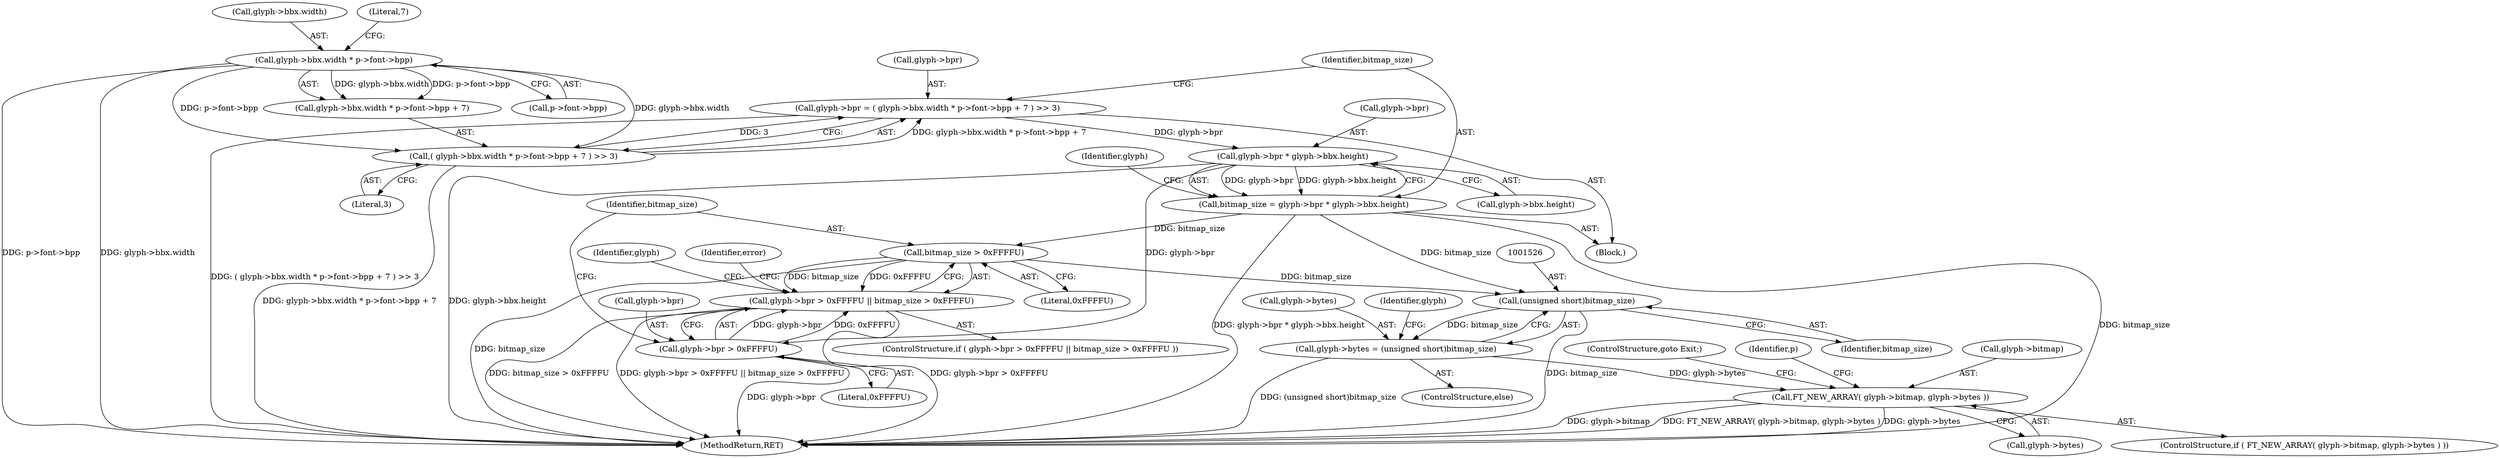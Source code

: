 digraph "0_savannah_07bdb6e289c7954e2a533039dc93c1c136099d2d@integer" {
"1001475" [label="(Call,glyph->bpr = ( glyph->bbx.width * p->font->bpp + 7 ) >> 3)"];
"1001479" [label="(Call,( glyph->bbx.width * p->font->bpp + 7 ) >> 3)"];
"1001481" [label="(Call,glyph->bbx.width * p->font->bpp)"];
"1001496" [label="(Call,glyph->bpr * glyph->bbx.height)"];
"1001494" [label="(Call,bitmap_size = glyph->bpr * glyph->bbx.height)"];
"1001512" [label="(Call,bitmap_size > 0xFFFFU)"];
"1001506" [label="(Call,glyph->bpr > 0xFFFFU || bitmap_size > 0xFFFFU)"];
"1001525" [label="(Call,(unsigned short)bitmap_size)"];
"1001521" [label="(Call,glyph->bytes = (unsigned short)bitmap_size)"];
"1001529" [label="(Call,FT_NEW_ARRAY( glyph->bitmap, glyph->bytes ))"];
"1001507" [label="(Call,glyph->bpr > 0xFFFFU)"];
"1001461" [label="(Block,)"];
"1001511" [label="(Literal,0xFFFFU)"];
"1001520" [label="(ControlStructure,else)"];
"1001497" [label="(Call,glyph->bpr)"];
"1001514" [label="(Literal,0xFFFFU)"];
"1001480" [label="(Call,glyph->bbx.width * p->font->bpp + 7)"];
"1001529" [label="(Call,FT_NEW_ARRAY( glyph->bitmap, glyph->bytes ))"];
"1001495" [label="(Identifier,bitmap_size)"];
"1001523" [label="(Identifier,glyph)"];
"1001493" [label="(Literal,3)"];
"1001539" [label="(Identifier,p)"];
"1001482" [label="(Call,glyph->bbx.width)"];
"1001530" [label="(Call,glyph->bitmap)"];
"1001525" [label="(Call,(unsigned short)bitmap_size)"];
"1001487" [label="(Call,p->font->bpp)"];
"1001512" [label="(Call,bitmap_size > 0xFFFFU)"];
"1001507" [label="(Call,glyph->bpr > 0xFFFFU)"];
"1001521" [label="(Call,glyph->bytes = (unsigned short)bitmap_size)"];
"1001571" [label="(MethodReturn,RET)"];
"1001517" [label="(Identifier,error)"];
"1001476" [label="(Call,glyph->bpr)"];
"1001533" [label="(Call,glyph->bytes)"];
"1001492" [label="(Literal,7)"];
"1001506" [label="(Call,glyph->bpr > 0xFFFFU || bitmap_size > 0xFFFFU)"];
"1001496" [label="(Call,glyph->bpr * glyph->bbx.height)"];
"1001513" [label="(Identifier,bitmap_size)"];
"1001528" [label="(ControlStructure,if ( FT_NEW_ARRAY( glyph->bitmap, glyph->bytes ) ))"];
"1001505" [label="(ControlStructure,if ( glyph->bpr > 0xFFFFU || bitmap_size > 0xFFFFU ))"];
"1001508" [label="(Call,glyph->bpr)"];
"1001479" [label="(Call,( glyph->bbx.width * p->font->bpp + 7 ) >> 3)"];
"1001509" [label="(Identifier,glyph)"];
"1001527" [label="(Identifier,bitmap_size)"];
"1001522" [label="(Call,glyph->bytes)"];
"1001536" [label="(ControlStructure,goto Exit;)"];
"1001494" [label="(Call,bitmap_size = glyph->bpr * glyph->bbx.height)"];
"1001500" [label="(Call,glyph->bbx.height)"];
"1001475" [label="(Call,glyph->bpr = ( glyph->bbx.width * p->font->bpp + 7 ) >> 3)"];
"1001531" [label="(Identifier,glyph)"];
"1001481" [label="(Call,glyph->bbx.width * p->font->bpp)"];
"1001475" -> "1001461"  [label="AST: "];
"1001475" -> "1001479"  [label="CFG: "];
"1001476" -> "1001475"  [label="AST: "];
"1001479" -> "1001475"  [label="AST: "];
"1001495" -> "1001475"  [label="CFG: "];
"1001475" -> "1001571"  [label="DDG: ( glyph->bbx.width * p->font->bpp + 7 ) >> 3"];
"1001479" -> "1001475"  [label="DDG: glyph->bbx.width * p->font->bpp + 7"];
"1001479" -> "1001475"  [label="DDG: 3"];
"1001475" -> "1001496"  [label="DDG: glyph->bpr"];
"1001479" -> "1001493"  [label="CFG: "];
"1001480" -> "1001479"  [label="AST: "];
"1001493" -> "1001479"  [label="AST: "];
"1001479" -> "1001571"  [label="DDG: glyph->bbx.width * p->font->bpp + 7"];
"1001481" -> "1001479"  [label="DDG: glyph->bbx.width"];
"1001481" -> "1001479"  [label="DDG: p->font->bpp"];
"1001481" -> "1001480"  [label="AST: "];
"1001481" -> "1001487"  [label="CFG: "];
"1001482" -> "1001481"  [label="AST: "];
"1001487" -> "1001481"  [label="AST: "];
"1001492" -> "1001481"  [label="CFG: "];
"1001481" -> "1001571"  [label="DDG: p->font->bpp"];
"1001481" -> "1001571"  [label="DDG: glyph->bbx.width"];
"1001481" -> "1001480"  [label="DDG: glyph->bbx.width"];
"1001481" -> "1001480"  [label="DDG: p->font->bpp"];
"1001496" -> "1001494"  [label="AST: "];
"1001496" -> "1001500"  [label="CFG: "];
"1001497" -> "1001496"  [label="AST: "];
"1001500" -> "1001496"  [label="AST: "];
"1001494" -> "1001496"  [label="CFG: "];
"1001496" -> "1001571"  [label="DDG: glyph->bbx.height"];
"1001496" -> "1001494"  [label="DDG: glyph->bpr"];
"1001496" -> "1001494"  [label="DDG: glyph->bbx.height"];
"1001496" -> "1001507"  [label="DDG: glyph->bpr"];
"1001494" -> "1001461"  [label="AST: "];
"1001495" -> "1001494"  [label="AST: "];
"1001509" -> "1001494"  [label="CFG: "];
"1001494" -> "1001571"  [label="DDG: bitmap_size"];
"1001494" -> "1001571"  [label="DDG: glyph->bpr * glyph->bbx.height"];
"1001494" -> "1001512"  [label="DDG: bitmap_size"];
"1001494" -> "1001525"  [label="DDG: bitmap_size"];
"1001512" -> "1001506"  [label="AST: "];
"1001512" -> "1001514"  [label="CFG: "];
"1001513" -> "1001512"  [label="AST: "];
"1001514" -> "1001512"  [label="AST: "];
"1001506" -> "1001512"  [label="CFG: "];
"1001512" -> "1001571"  [label="DDG: bitmap_size"];
"1001512" -> "1001506"  [label="DDG: bitmap_size"];
"1001512" -> "1001506"  [label="DDG: 0xFFFFU"];
"1001512" -> "1001525"  [label="DDG: bitmap_size"];
"1001506" -> "1001505"  [label="AST: "];
"1001506" -> "1001507"  [label="CFG: "];
"1001507" -> "1001506"  [label="AST: "];
"1001517" -> "1001506"  [label="CFG: "];
"1001523" -> "1001506"  [label="CFG: "];
"1001506" -> "1001571"  [label="DDG: bitmap_size > 0xFFFFU"];
"1001506" -> "1001571"  [label="DDG: glyph->bpr > 0xFFFFU || bitmap_size > 0xFFFFU"];
"1001506" -> "1001571"  [label="DDG: glyph->bpr > 0xFFFFU"];
"1001507" -> "1001506"  [label="DDG: glyph->bpr"];
"1001507" -> "1001506"  [label="DDG: 0xFFFFU"];
"1001525" -> "1001521"  [label="AST: "];
"1001525" -> "1001527"  [label="CFG: "];
"1001526" -> "1001525"  [label="AST: "];
"1001527" -> "1001525"  [label="AST: "];
"1001521" -> "1001525"  [label="CFG: "];
"1001525" -> "1001571"  [label="DDG: bitmap_size"];
"1001525" -> "1001521"  [label="DDG: bitmap_size"];
"1001521" -> "1001520"  [label="AST: "];
"1001522" -> "1001521"  [label="AST: "];
"1001531" -> "1001521"  [label="CFG: "];
"1001521" -> "1001571"  [label="DDG: (unsigned short)bitmap_size"];
"1001521" -> "1001529"  [label="DDG: glyph->bytes"];
"1001529" -> "1001528"  [label="AST: "];
"1001529" -> "1001533"  [label="CFG: "];
"1001530" -> "1001529"  [label="AST: "];
"1001533" -> "1001529"  [label="AST: "];
"1001536" -> "1001529"  [label="CFG: "];
"1001539" -> "1001529"  [label="CFG: "];
"1001529" -> "1001571"  [label="DDG: glyph->bitmap"];
"1001529" -> "1001571"  [label="DDG: FT_NEW_ARRAY( glyph->bitmap, glyph->bytes )"];
"1001529" -> "1001571"  [label="DDG: glyph->bytes"];
"1001507" -> "1001511"  [label="CFG: "];
"1001508" -> "1001507"  [label="AST: "];
"1001511" -> "1001507"  [label="AST: "];
"1001513" -> "1001507"  [label="CFG: "];
"1001507" -> "1001571"  [label="DDG: glyph->bpr"];
}
